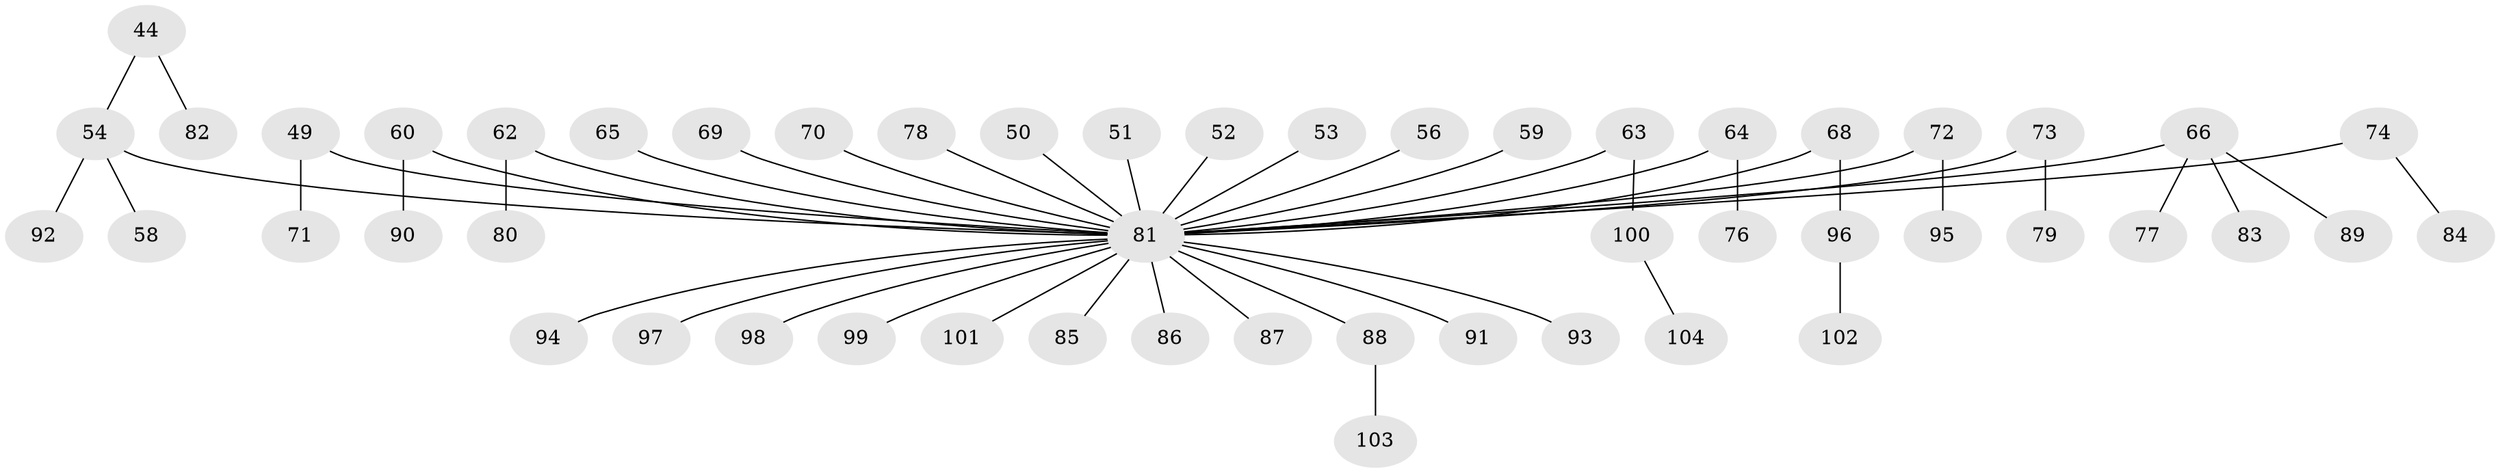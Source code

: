 // original degree distribution, {3: 0.11538461538461539, 8: 0.028846153846153848, 4: 0.07692307692307693, 1: 0.49038461538461536, 2: 0.27884615384615385, 5: 0.009615384615384616}
// Generated by graph-tools (version 1.1) at 2025/55/03/04/25 21:55:52]
// undirected, 52 vertices, 51 edges
graph export_dot {
graph [start="1"]
  node [color=gray90,style=filled];
  44;
  49;
  50;
  51;
  52;
  53;
  54 [super="+34+37"];
  56;
  58;
  59;
  60;
  62;
  63;
  64;
  65;
  66 [super="+35+47+57"];
  68;
  69;
  70;
  71;
  72 [super="+55"];
  73;
  74;
  76;
  77;
  78;
  79;
  80;
  81 [super="+27+45+67+38+25+39+42+75+46"];
  82;
  83;
  84;
  85;
  86;
  87;
  88;
  89;
  90;
  91;
  92;
  93;
  94;
  95;
  96;
  97;
  98;
  99;
  100;
  101;
  102;
  103;
  104;
  44 -- 82;
  44 -- 54;
  49 -- 71;
  49 -- 81;
  50 -- 81;
  51 -- 81;
  52 -- 81;
  53 -- 81;
  54 -- 58;
  54 -- 92;
  54 -- 81;
  56 -- 81;
  59 -- 81;
  60 -- 90;
  60 -- 81;
  62 -- 80;
  62 -- 81;
  63 -- 100;
  63 -- 81;
  64 -- 76;
  64 -- 81;
  65 -- 81;
  66 -- 83;
  66 -- 89;
  66 -- 77;
  66 -- 81;
  68 -- 96;
  68 -- 81;
  69 -- 81;
  70 -- 81;
  72 -- 95;
  72 -- 81;
  73 -- 79;
  73 -- 81;
  74 -- 84;
  74 -- 81;
  78 -- 81;
  81 -- 99;
  81 -- 85;
  81 -- 88;
  81 -- 97;
  81 -- 98;
  81 -- 101;
  81 -- 93;
  81 -- 94;
  81 -- 91;
  81 -- 86;
  81 -- 87;
  88 -- 103;
  96 -- 102;
  100 -- 104;
}
